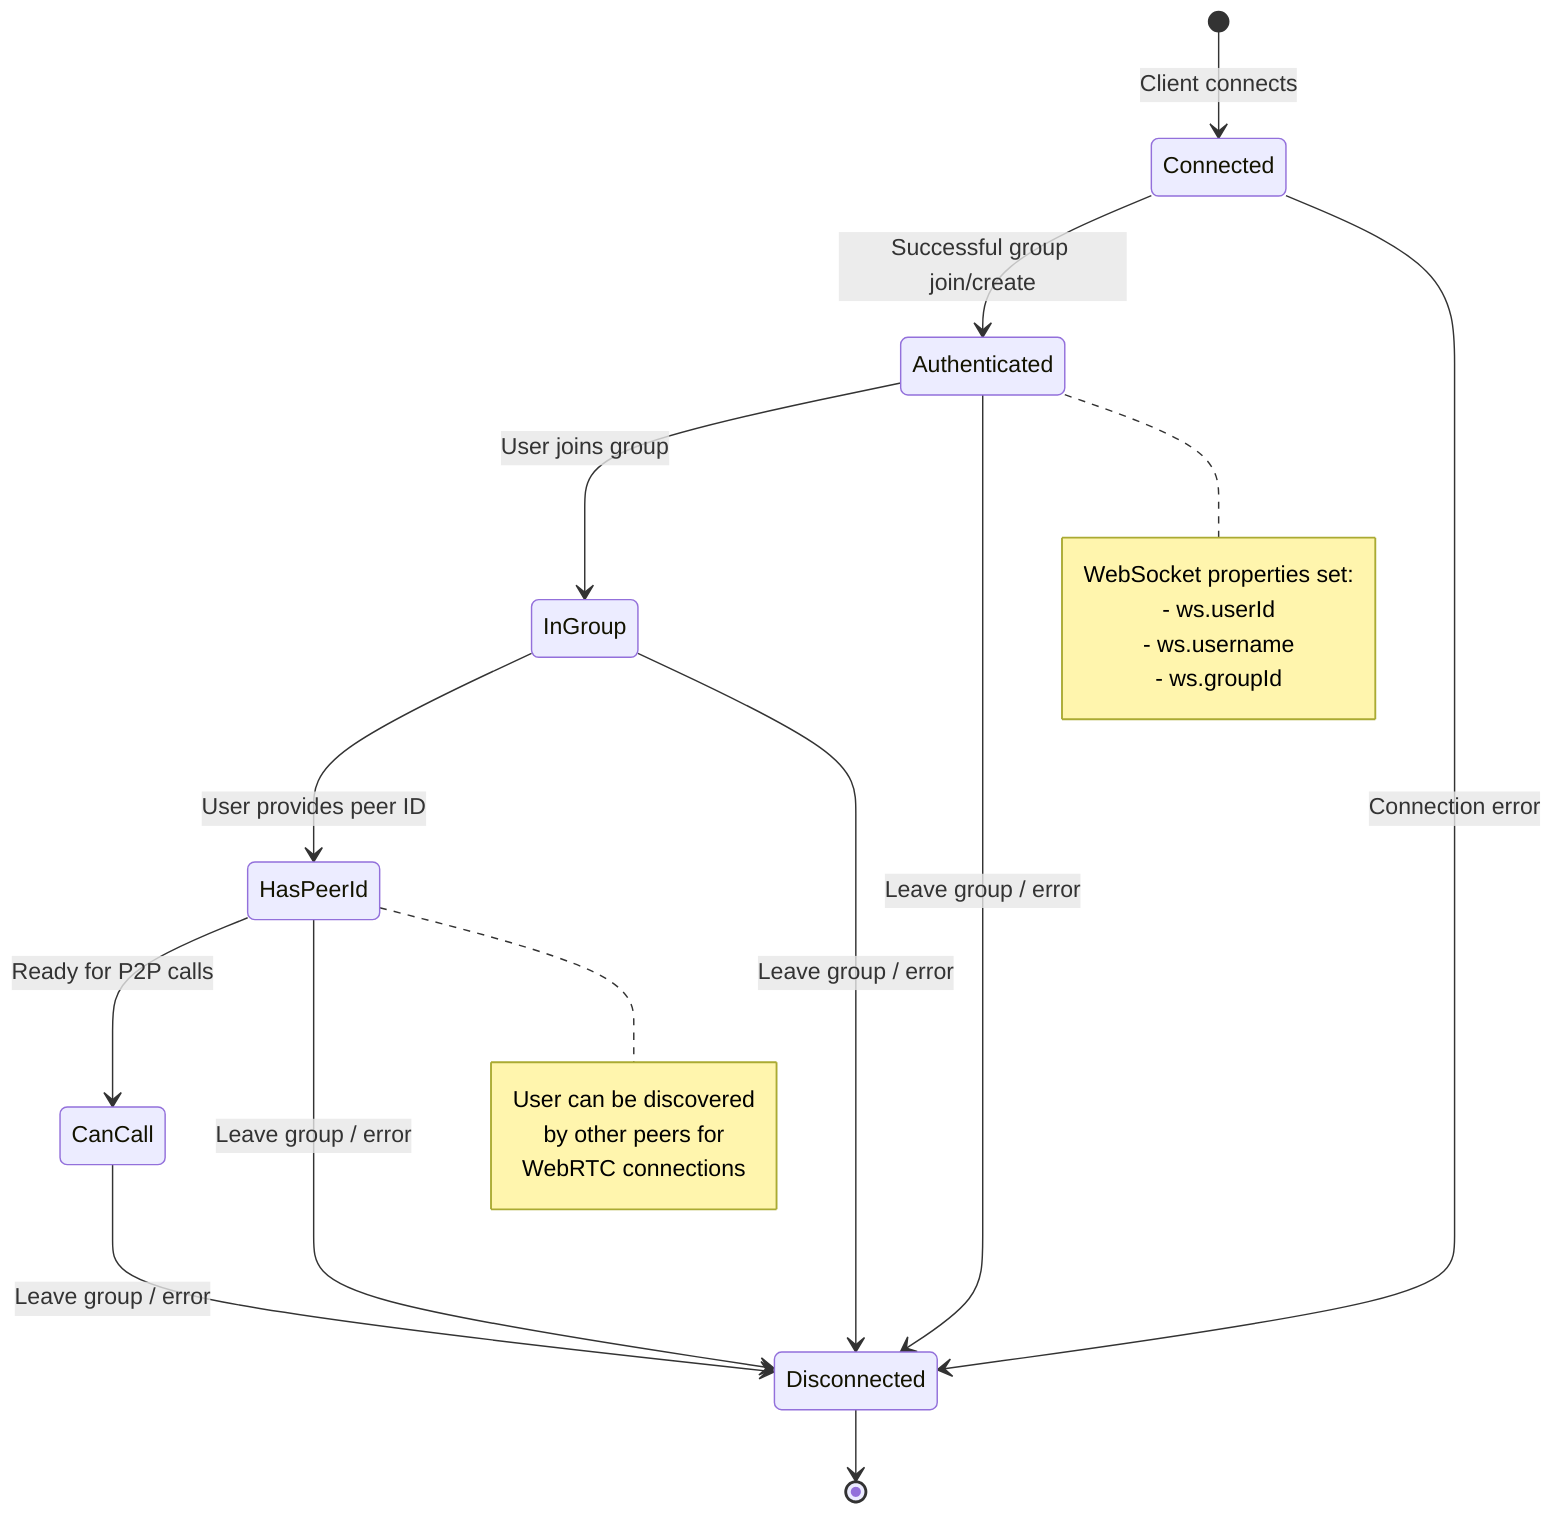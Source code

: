 stateDiagram-v2
    [*] --> Connected: Client connects
    Connected --> Authenticated: Successful group join/create
    Authenticated --> InGroup: User joins group
    InGroup --> HasPeerId: User provides peer ID
    HasPeerId --> CanCall: Ready for P2P calls
    
    Connected --> Disconnected: Connection error
    Authenticated --> Disconnected: Leave group / error
    InGroup --> Disconnected: Leave group / error  
    HasPeerId --> Disconnected: Leave group / error
    CanCall --> Disconnected: Leave group / error
    
    Disconnected --> [*]
    
    note right of Authenticated
        WebSocket properties set:
        - ws.userId
        - ws.username
        - ws.groupId
    end note
    
    note right of HasPeerId
        User can be discovered
        by other peers for
        WebRTC connections
    end note